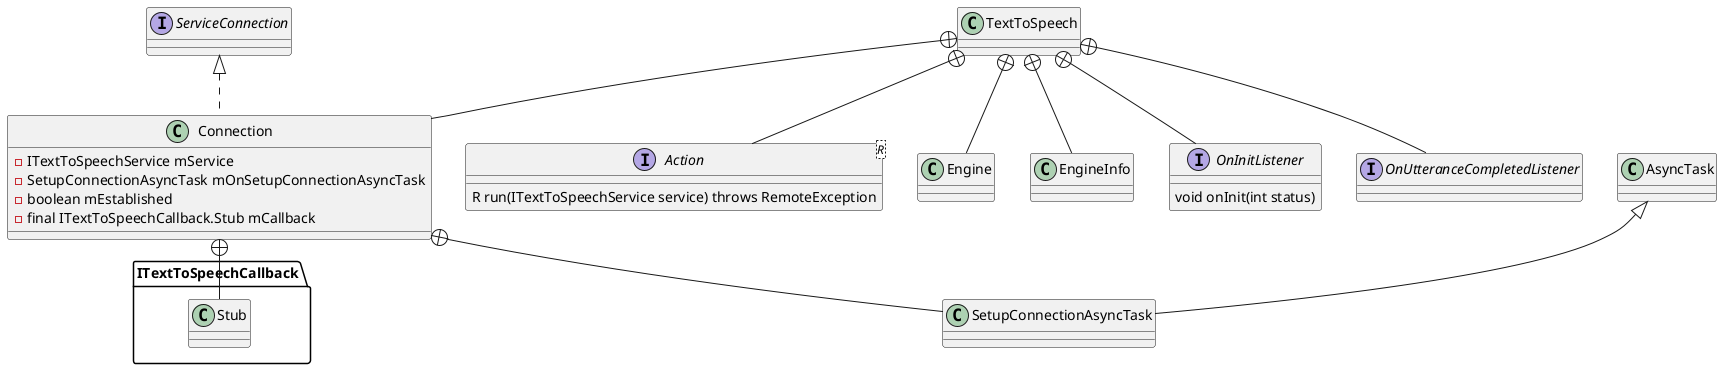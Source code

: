 @startuml

  interface Action<R> {
    R run(ITextToSpeechService service) throws RemoteException
  }

  class Connection implements ServiceConnection {
    - ITextToSpeechService mService
    - SetupConnectionAsyncTask mOnSetupConnectionAsyncTask
    - boolean mEstablished
    - final ITextToSpeechCallback.Stub mCallback
  }

  class Engine {

  }

  class EngineInfo {

  }

  interface OnInitListener{
      void onInit(int status)
  }

  interface  OnUtteranceCompletedListener {

  }

  class SetupConnectionAsyncTask extends AsyncTask {

  }

  class ITextToSpeechCallback.Stub{

  }
  TextToSpeech +-- Action
  TextToSpeech +-- Engine
  TextToSpeech +-- EngineInfo 
  TextToSpeech +-- OnInitListener
  TextToSpeech +-- OnUtteranceCompletedListener
  TextToSpeech +-- Connection

  Connection +-- SetupConnectionAsyncTask
  Connection +-- ITextToSpeechCallback.Stub


@enduml